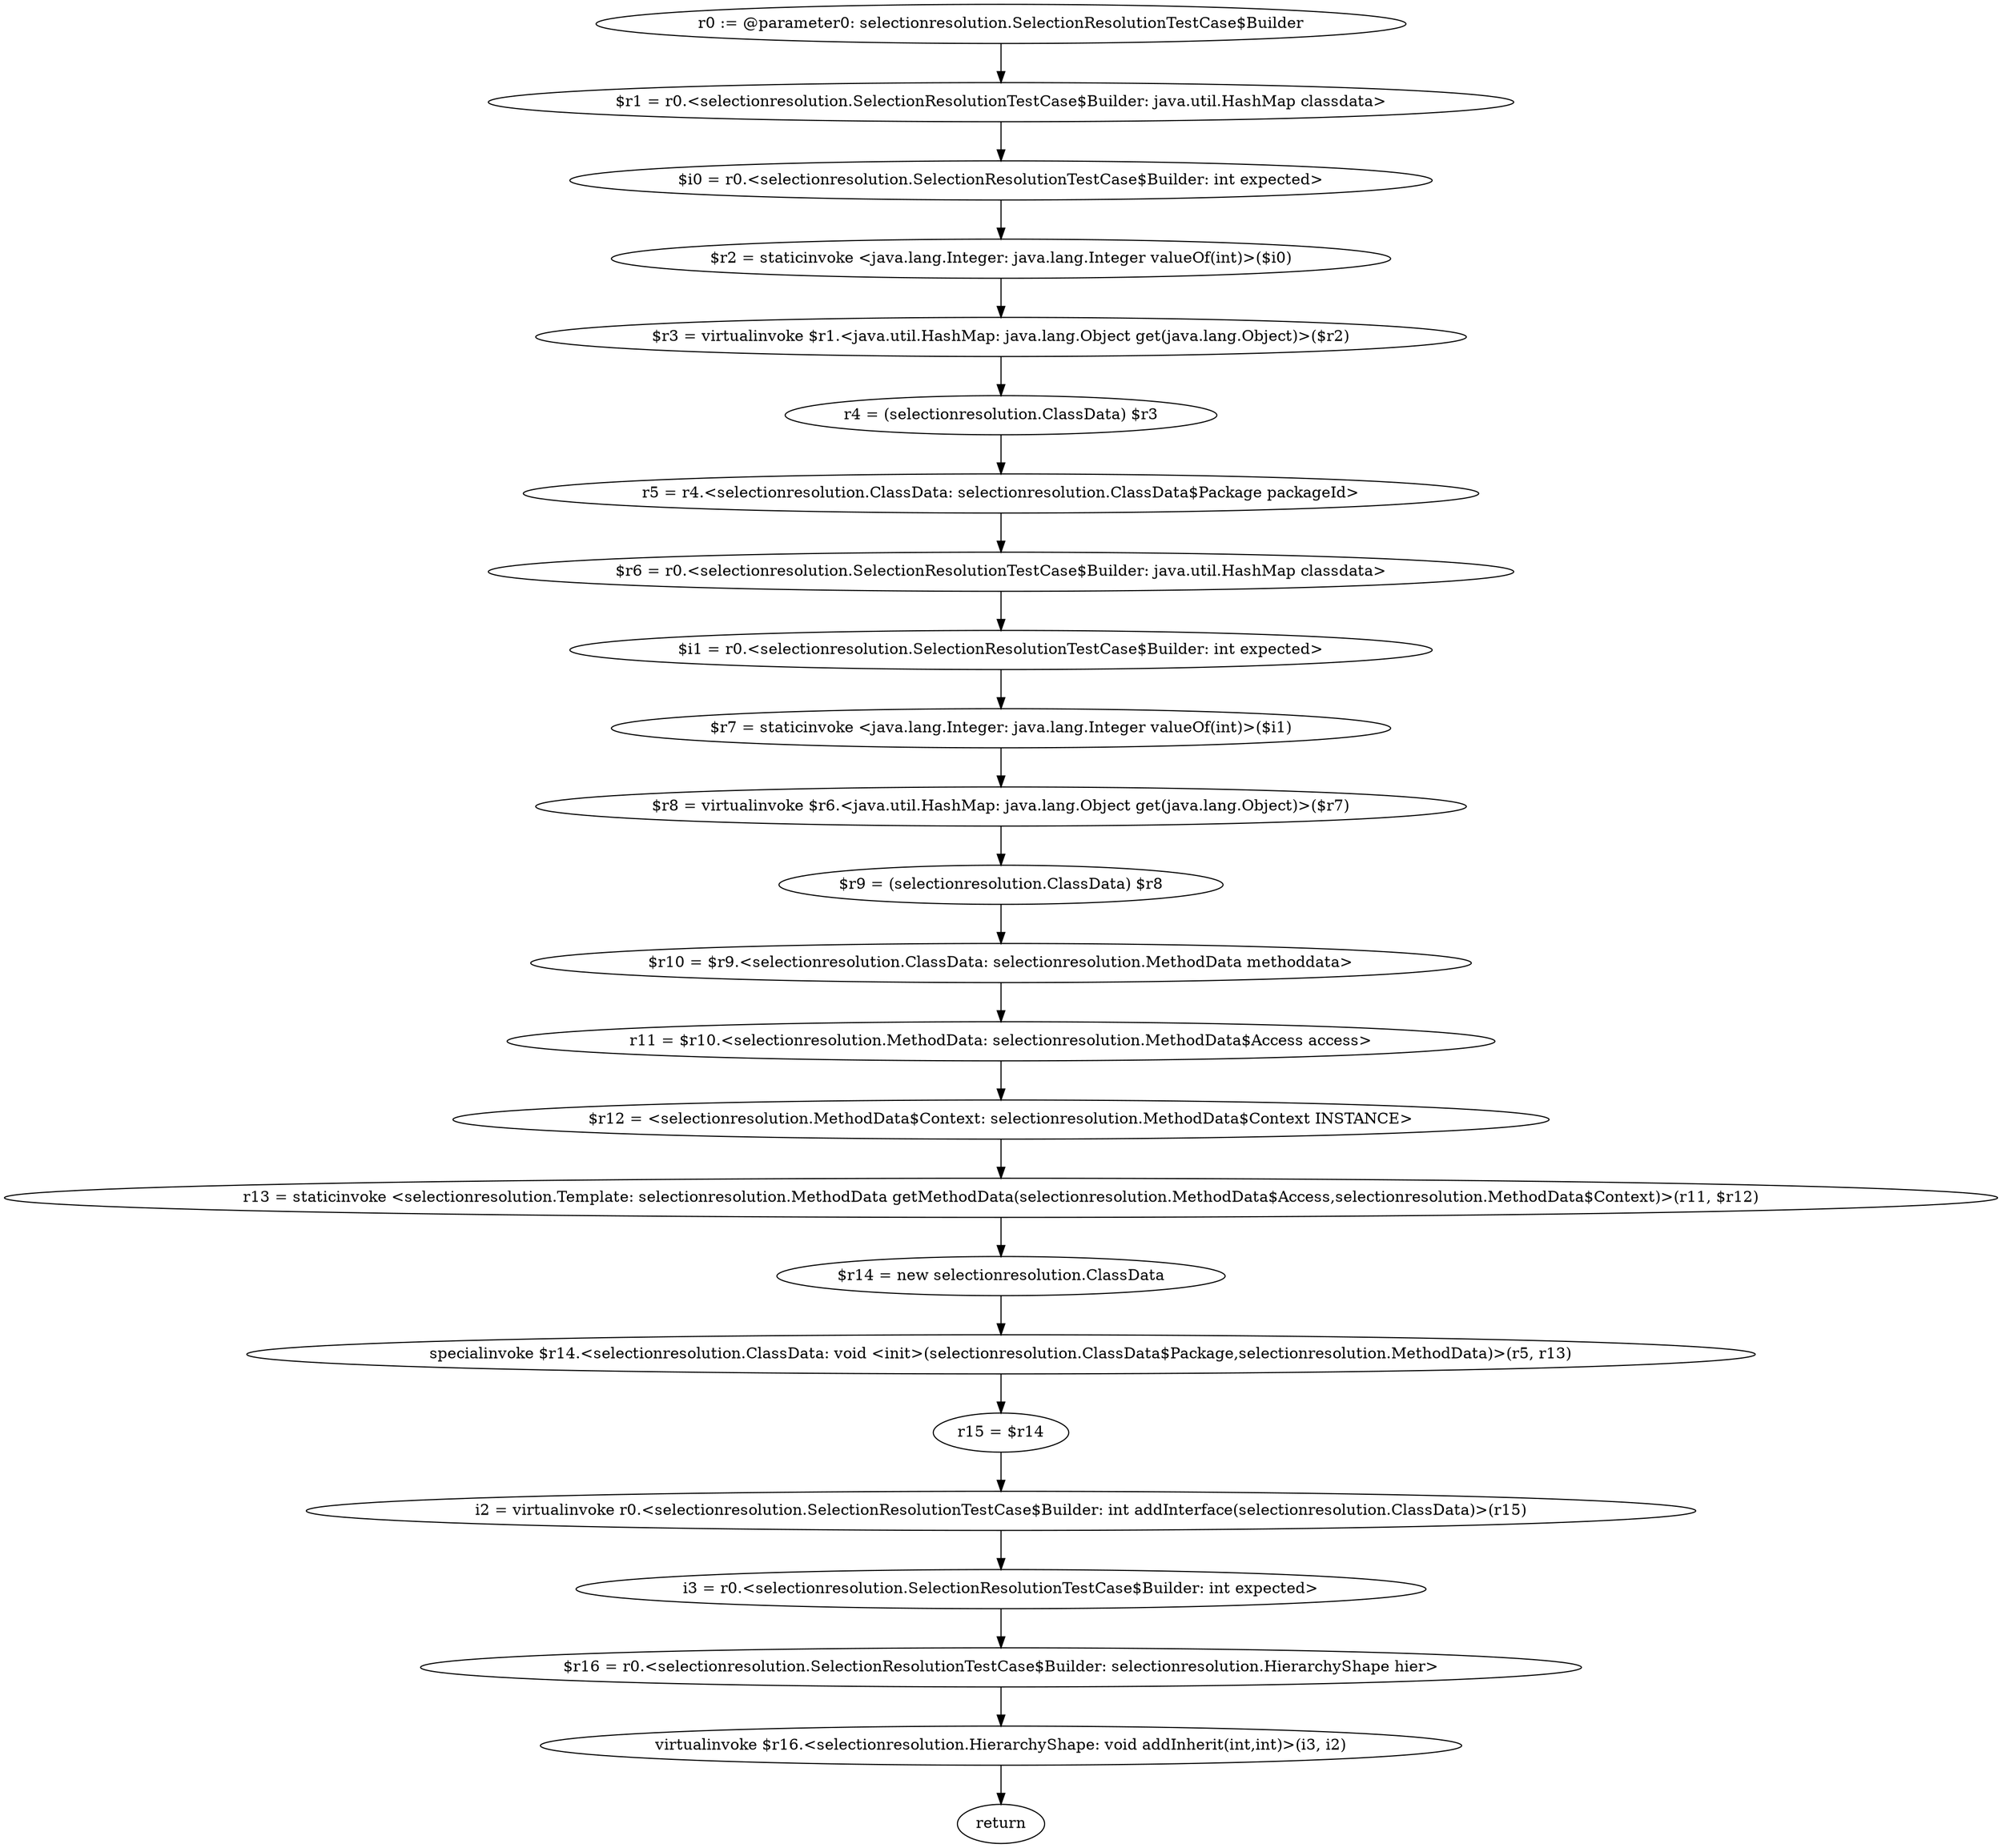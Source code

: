 digraph "unitGraph" {
    "r0 := @parameter0: selectionresolution.SelectionResolutionTestCase$Builder"
    "$r1 = r0.<selectionresolution.SelectionResolutionTestCase$Builder: java.util.HashMap classdata>"
    "$i0 = r0.<selectionresolution.SelectionResolutionTestCase$Builder: int expected>"
    "$r2 = staticinvoke <java.lang.Integer: java.lang.Integer valueOf(int)>($i0)"
    "$r3 = virtualinvoke $r1.<java.util.HashMap: java.lang.Object get(java.lang.Object)>($r2)"
    "r4 = (selectionresolution.ClassData) $r3"
    "r5 = r4.<selectionresolution.ClassData: selectionresolution.ClassData$Package packageId>"
    "$r6 = r0.<selectionresolution.SelectionResolutionTestCase$Builder: java.util.HashMap classdata>"
    "$i1 = r0.<selectionresolution.SelectionResolutionTestCase$Builder: int expected>"
    "$r7 = staticinvoke <java.lang.Integer: java.lang.Integer valueOf(int)>($i1)"
    "$r8 = virtualinvoke $r6.<java.util.HashMap: java.lang.Object get(java.lang.Object)>($r7)"
    "$r9 = (selectionresolution.ClassData) $r8"
    "$r10 = $r9.<selectionresolution.ClassData: selectionresolution.MethodData methoddata>"
    "r11 = $r10.<selectionresolution.MethodData: selectionresolution.MethodData$Access access>"
    "$r12 = <selectionresolution.MethodData$Context: selectionresolution.MethodData$Context INSTANCE>"
    "r13 = staticinvoke <selectionresolution.Template: selectionresolution.MethodData getMethodData(selectionresolution.MethodData$Access,selectionresolution.MethodData$Context)>(r11, $r12)"
    "$r14 = new selectionresolution.ClassData"
    "specialinvoke $r14.<selectionresolution.ClassData: void <init>(selectionresolution.ClassData$Package,selectionresolution.MethodData)>(r5, r13)"
    "r15 = $r14"
    "i2 = virtualinvoke r0.<selectionresolution.SelectionResolutionTestCase$Builder: int addInterface(selectionresolution.ClassData)>(r15)"
    "i3 = r0.<selectionresolution.SelectionResolutionTestCase$Builder: int expected>"
    "$r16 = r0.<selectionresolution.SelectionResolutionTestCase$Builder: selectionresolution.HierarchyShape hier>"
    "virtualinvoke $r16.<selectionresolution.HierarchyShape: void addInherit(int,int)>(i3, i2)"
    "return"
    "r0 := @parameter0: selectionresolution.SelectionResolutionTestCase$Builder"->"$r1 = r0.<selectionresolution.SelectionResolutionTestCase$Builder: java.util.HashMap classdata>";
    "$r1 = r0.<selectionresolution.SelectionResolutionTestCase$Builder: java.util.HashMap classdata>"->"$i0 = r0.<selectionresolution.SelectionResolutionTestCase$Builder: int expected>";
    "$i0 = r0.<selectionresolution.SelectionResolutionTestCase$Builder: int expected>"->"$r2 = staticinvoke <java.lang.Integer: java.lang.Integer valueOf(int)>($i0)";
    "$r2 = staticinvoke <java.lang.Integer: java.lang.Integer valueOf(int)>($i0)"->"$r3 = virtualinvoke $r1.<java.util.HashMap: java.lang.Object get(java.lang.Object)>($r2)";
    "$r3 = virtualinvoke $r1.<java.util.HashMap: java.lang.Object get(java.lang.Object)>($r2)"->"r4 = (selectionresolution.ClassData) $r3";
    "r4 = (selectionresolution.ClassData) $r3"->"r5 = r4.<selectionresolution.ClassData: selectionresolution.ClassData$Package packageId>";
    "r5 = r4.<selectionresolution.ClassData: selectionresolution.ClassData$Package packageId>"->"$r6 = r0.<selectionresolution.SelectionResolutionTestCase$Builder: java.util.HashMap classdata>";
    "$r6 = r0.<selectionresolution.SelectionResolutionTestCase$Builder: java.util.HashMap classdata>"->"$i1 = r0.<selectionresolution.SelectionResolutionTestCase$Builder: int expected>";
    "$i1 = r0.<selectionresolution.SelectionResolutionTestCase$Builder: int expected>"->"$r7 = staticinvoke <java.lang.Integer: java.lang.Integer valueOf(int)>($i1)";
    "$r7 = staticinvoke <java.lang.Integer: java.lang.Integer valueOf(int)>($i1)"->"$r8 = virtualinvoke $r6.<java.util.HashMap: java.lang.Object get(java.lang.Object)>($r7)";
    "$r8 = virtualinvoke $r6.<java.util.HashMap: java.lang.Object get(java.lang.Object)>($r7)"->"$r9 = (selectionresolution.ClassData) $r8";
    "$r9 = (selectionresolution.ClassData) $r8"->"$r10 = $r9.<selectionresolution.ClassData: selectionresolution.MethodData methoddata>";
    "$r10 = $r9.<selectionresolution.ClassData: selectionresolution.MethodData methoddata>"->"r11 = $r10.<selectionresolution.MethodData: selectionresolution.MethodData$Access access>";
    "r11 = $r10.<selectionresolution.MethodData: selectionresolution.MethodData$Access access>"->"$r12 = <selectionresolution.MethodData$Context: selectionresolution.MethodData$Context INSTANCE>";
    "$r12 = <selectionresolution.MethodData$Context: selectionresolution.MethodData$Context INSTANCE>"->"r13 = staticinvoke <selectionresolution.Template: selectionresolution.MethodData getMethodData(selectionresolution.MethodData$Access,selectionresolution.MethodData$Context)>(r11, $r12)";
    "r13 = staticinvoke <selectionresolution.Template: selectionresolution.MethodData getMethodData(selectionresolution.MethodData$Access,selectionresolution.MethodData$Context)>(r11, $r12)"->"$r14 = new selectionresolution.ClassData";
    "$r14 = new selectionresolution.ClassData"->"specialinvoke $r14.<selectionresolution.ClassData: void <init>(selectionresolution.ClassData$Package,selectionresolution.MethodData)>(r5, r13)";
    "specialinvoke $r14.<selectionresolution.ClassData: void <init>(selectionresolution.ClassData$Package,selectionresolution.MethodData)>(r5, r13)"->"r15 = $r14";
    "r15 = $r14"->"i2 = virtualinvoke r0.<selectionresolution.SelectionResolutionTestCase$Builder: int addInterface(selectionresolution.ClassData)>(r15)";
    "i2 = virtualinvoke r0.<selectionresolution.SelectionResolutionTestCase$Builder: int addInterface(selectionresolution.ClassData)>(r15)"->"i3 = r0.<selectionresolution.SelectionResolutionTestCase$Builder: int expected>";
    "i3 = r0.<selectionresolution.SelectionResolutionTestCase$Builder: int expected>"->"$r16 = r0.<selectionresolution.SelectionResolutionTestCase$Builder: selectionresolution.HierarchyShape hier>";
    "$r16 = r0.<selectionresolution.SelectionResolutionTestCase$Builder: selectionresolution.HierarchyShape hier>"->"virtualinvoke $r16.<selectionresolution.HierarchyShape: void addInherit(int,int)>(i3, i2)";
    "virtualinvoke $r16.<selectionresolution.HierarchyShape: void addInherit(int,int)>(i3, i2)"->"return";
}
